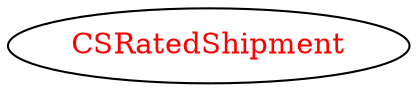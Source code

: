 digraph dependencyGraph {
 concentrate=true;
 ranksep="2.0";
 rankdir="LR"; 
 splines="ortho";
"CSRatedShipment" [fontcolor="red"];
}